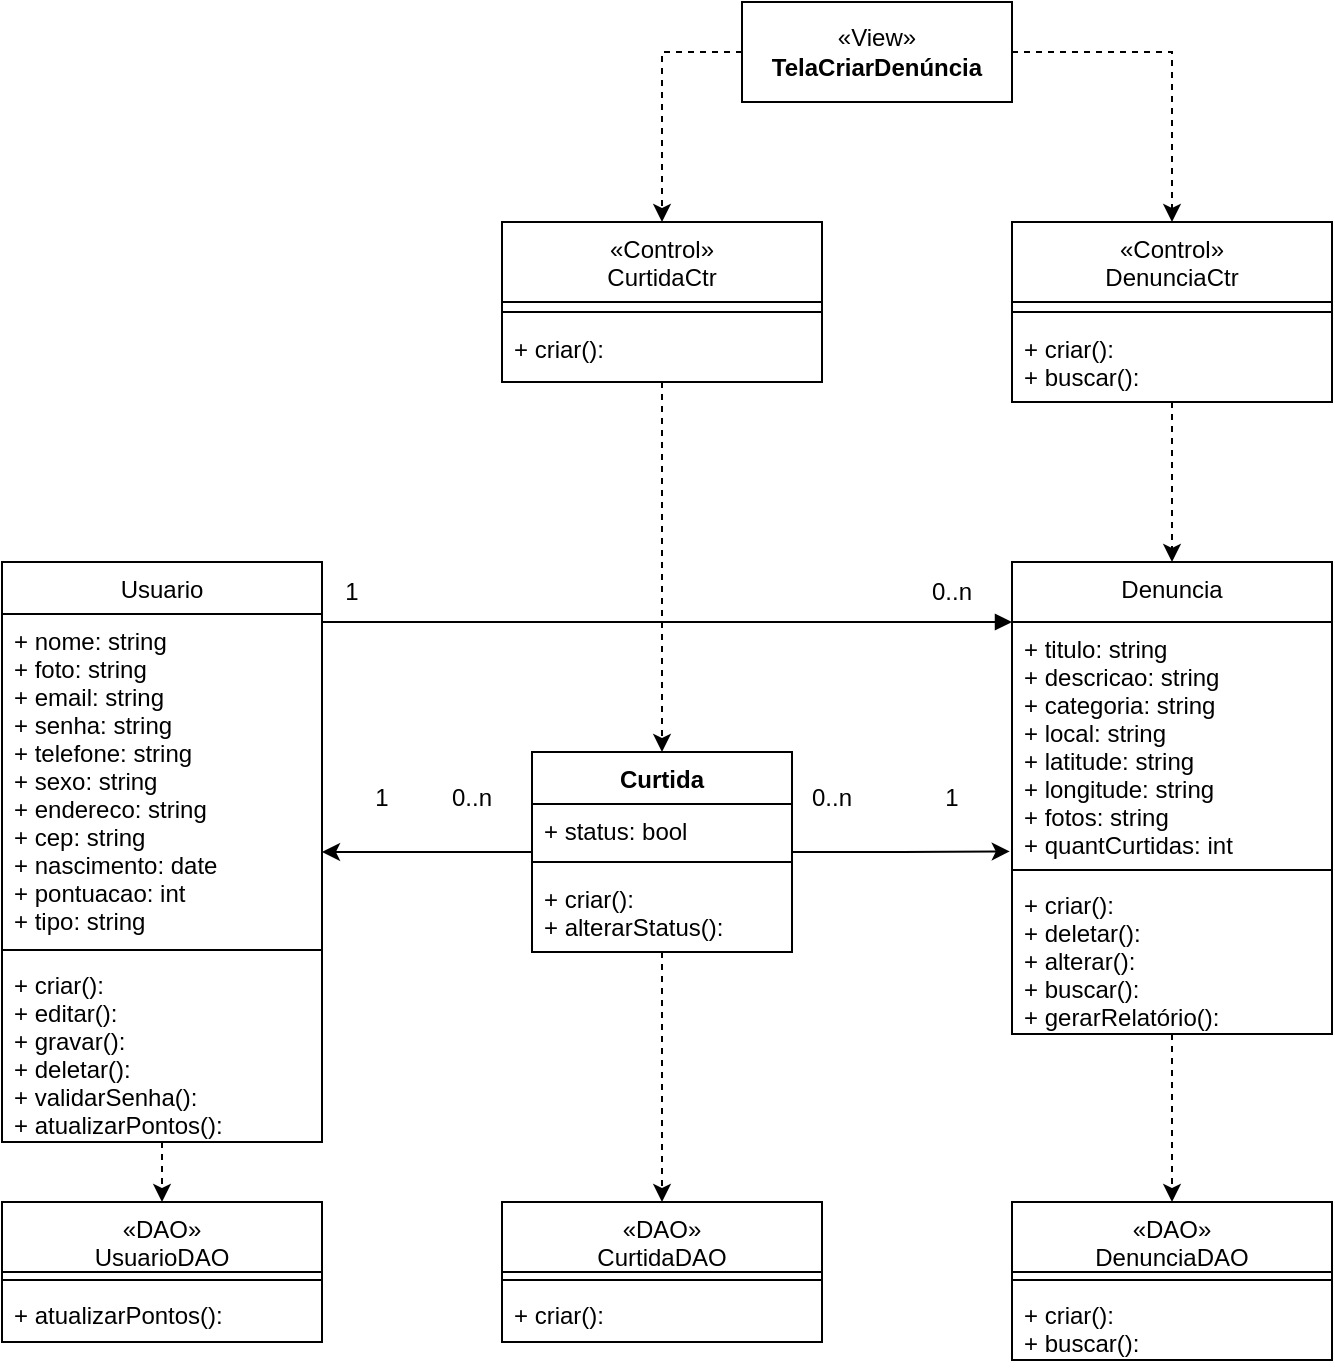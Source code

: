 <mxfile version="24.3.0" type="github">
  <diagram id="C5RBs43oDa-KdzZeNtuy" name="Page-1">
    <mxGraphModel dx="1075" dy="464" grid="1" gridSize="10" guides="1" tooltips="1" connect="1" arrows="1" fold="1" page="1" pageScale="1" pageWidth="827" pageHeight="1169" math="0" shadow="0">
      <root>
        <mxCell id="WIyWlLk6GJQsqaUBKTNV-0" />
        <mxCell id="WIyWlLk6GJQsqaUBKTNV-1" parent="WIyWlLk6GJQsqaUBKTNV-0" />
        <mxCell id="zkfFHV4jXpPFQw0GAbJ--13" value="Denuncia" style="swimlane;fontStyle=0;align=center;verticalAlign=top;childLayout=stackLayout;horizontal=1;startSize=30;horizontalStack=0;resizeParent=1;resizeLast=0;collapsible=1;marginBottom=0;rounded=0;shadow=0;strokeWidth=1;" parent="WIyWlLk6GJQsqaUBKTNV-1" vertex="1">
          <mxGeometry x="640" y="340" width="160" height="236" as="geometry">
            <mxRectangle x="340" y="380" width="170" height="26" as="alternateBounds" />
          </mxGeometry>
        </mxCell>
        <mxCell id="zkfFHV4jXpPFQw0GAbJ--1" value="+ titulo: string&#xa;+ descricao: string&#xa;+ categoria: string&#xa;+ local: string&#xa;+ latitude: string&#xa;+ longitude: string&#xa;+ fotos: string&#xa;+ quantCurtidas: int" style="text;align=left;verticalAlign=top;spacingLeft=4;spacingRight=4;overflow=hidden;rotatable=0;points=[[0,0.5],[1,0.5]];portConstraint=eastwest;" parent="zkfFHV4jXpPFQw0GAbJ--13" vertex="1">
          <mxGeometry y="30" width="160" height="120" as="geometry" />
        </mxCell>
        <mxCell id="zkfFHV4jXpPFQw0GAbJ--15" value="" style="line;html=1;strokeWidth=1;align=left;verticalAlign=middle;spacingTop=-1;spacingLeft=3;spacingRight=3;rotatable=0;labelPosition=right;points=[];portConstraint=eastwest;" parent="zkfFHV4jXpPFQw0GAbJ--13" vertex="1">
          <mxGeometry y="150" width="160" height="8" as="geometry" />
        </mxCell>
        <mxCell id="zkfFHV4jXpPFQw0GAbJ--24" value="+ criar(): &#xa;+ deletar(): &#xa;+ alterar():&#xa;+ buscar():&#xa;+ gerarRelatório(): " style="text;align=left;verticalAlign=top;spacingLeft=4;spacingRight=4;overflow=hidden;rotatable=0;points=[[0,0.5],[1,0.5]];portConstraint=eastwest;" parent="zkfFHV4jXpPFQw0GAbJ--13" vertex="1">
          <mxGeometry y="158" width="160" height="78" as="geometry" />
        </mxCell>
        <mxCell id="K4zwzbg_FfSTmaOKKm7T-9" style="edgeStyle=orthogonalEdgeStyle;rounded=0;orthogonalLoop=1;jettySize=auto;html=1;exitX=0.5;exitY=1;exitDx=0;exitDy=0;entryX=0.5;entryY=0;entryDx=0;entryDy=0;dashed=1;" parent="WIyWlLk6GJQsqaUBKTNV-1" source="L02XPanrjbVhIc1W2vfj-2" target="L02XPanrjbVhIc1W2vfj-6" edge="1">
          <mxGeometry relative="1" as="geometry" />
        </mxCell>
        <mxCell id="L02XPanrjbVhIc1W2vfj-2" value="Usuario" style="swimlane;fontStyle=0;align=center;verticalAlign=top;childLayout=stackLayout;horizontal=1;startSize=26;horizontalStack=0;resizeParent=1;resizeLast=0;collapsible=1;marginBottom=0;rounded=0;shadow=0;strokeWidth=1;" parent="WIyWlLk6GJQsqaUBKTNV-1" vertex="1">
          <mxGeometry x="135" y="340" width="160" height="290" as="geometry">
            <mxRectangle x="340" y="380" width="170" height="26" as="alternateBounds" />
          </mxGeometry>
        </mxCell>
        <mxCell id="L02XPanrjbVhIc1W2vfj-3" value="+ nome: string&#xa;+ foto: string&#xa;+ email: string&#xa;+ senha: string&#xa;+ telefone: string&#xa;+ sexo: string&#xa;+ endereco: string&#xa;+ cep: string&#xa;+ nascimento: date&#xa;+ pontuacao: int&#xa;+ tipo: string " style="text;align=left;verticalAlign=top;spacingLeft=4;spacingRight=4;overflow=hidden;rotatable=0;points=[[0,0.5],[1,0.5]];portConstraint=eastwest;" parent="L02XPanrjbVhIc1W2vfj-2" vertex="1">
          <mxGeometry y="26" width="160" height="164" as="geometry" />
        </mxCell>
        <mxCell id="L02XPanrjbVhIc1W2vfj-4" value="" style="line;html=1;strokeWidth=1;align=left;verticalAlign=middle;spacingTop=-1;spacingLeft=3;spacingRight=3;rotatable=0;labelPosition=right;points=[];portConstraint=eastwest;" parent="L02XPanrjbVhIc1W2vfj-2" vertex="1">
          <mxGeometry y="190" width="160" height="8" as="geometry" />
        </mxCell>
        <mxCell id="L02XPanrjbVhIc1W2vfj-41" value="+ criar():&#xa;+ editar(): &#xa;+ gravar():&#xa;+ deletar(): &#xa;+ validarSenha():&#xa;+ atualizarPontos():" style="text;align=left;verticalAlign=top;spacingLeft=4;spacingRight=4;overflow=hidden;rotatable=0;points=[[0,0.5],[1,0.5]];portConstraint=eastwest;" parent="L02XPanrjbVhIc1W2vfj-2" vertex="1">
          <mxGeometry y="198" width="160" height="92" as="geometry" />
        </mxCell>
        <mxCell id="L02XPanrjbVhIc1W2vfj-6" value="«DAO»&#xa;UsuarioDAO&#xa;" style="swimlane;fontStyle=0;align=center;verticalAlign=top;childLayout=stackLayout;horizontal=1;startSize=35;horizontalStack=0;resizeParent=1;resizeLast=0;collapsible=1;marginBottom=0;rounded=0;shadow=0;strokeWidth=1;" parent="WIyWlLk6GJQsqaUBKTNV-1" vertex="1">
          <mxGeometry x="135" y="660" width="160" height="70" as="geometry">
            <mxRectangle x="340" y="380" width="170" height="26" as="alternateBounds" />
          </mxGeometry>
        </mxCell>
        <mxCell id="L02XPanrjbVhIc1W2vfj-8" value="" style="line;html=1;strokeWidth=1;align=left;verticalAlign=middle;spacingTop=-1;spacingLeft=3;spacingRight=3;rotatable=0;labelPosition=right;points=[];portConstraint=eastwest;" parent="L02XPanrjbVhIc1W2vfj-6" vertex="1">
          <mxGeometry y="35" width="160" height="8" as="geometry" />
        </mxCell>
        <mxCell id="xXKQo2chUO3BDXBdIpcK-14" value="+ atualizarPontos():" style="text;align=left;verticalAlign=top;spacingLeft=4;spacingRight=4;overflow=hidden;rotatable=0;points=[[0,0.5],[1,0.5]];portConstraint=eastwest;" parent="L02XPanrjbVhIc1W2vfj-6" vertex="1">
          <mxGeometry y="43" width="160" height="27" as="geometry" />
        </mxCell>
        <mxCell id="L02XPanrjbVhIc1W2vfj-28" style="edgeStyle=orthogonalEdgeStyle;rounded=0;orthogonalLoop=1;jettySize=auto;html=1;exitX=0.5;exitY=1;exitDx=0;exitDy=0;entryX=0.5;entryY=0;entryDx=0;entryDy=0;dashed=1;" parent="WIyWlLk6GJQsqaUBKTNV-1" source="zkfFHV4jXpPFQw0GAbJ--13" target="xXKQo2chUO3BDXBdIpcK-11" edge="1">
          <mxGeometry relative="1" as="geometry">
            <mxPoint x="720" y="645" as="targetPoint" />
          </mxGeometry>
        </mxCell>
        <mxCell id="L02XPanrjbVhIc1W2vfj-31" style="edgeStyle=orthogonalEdgeStyle;rounded=0;orthogonalLoop=1;jettySize=auto;html=1;entryX=0.5;entryY=0;entryDx=0;entryDy=0;dashed=1;exitX=1;exitY=0.5;exitDx=0;exitDy=0;" parent="WIyWlLk6GJQsqaUBKTNV-1" source="L02XPanrjbVhIc1W2vfj-29" target="L02XPanrjbVhIc1W2vfj-38" edge="1">
          <mxGeometry relative="1" as="geometry">
            <mxPoint x="590" y="135" as="targetPoint" />
          </mxGeometry>
        </mxCell>
        <mxCell id="TuJRcrng0AjiM7fJac34-30" style="edgeStyle=orthogonalEdgeStyle;rounded=0;orthogonalLoop=1;jettySize=auto;html=1;entryX=0.5;entryY=0;entryDx=0;entryDy=0;dashed=1;exitX=0;exitY=0.5;exitDx=0;exitDy=0;" parent="WIyWlLk6GJQsqaUBKTNV-1" source="L02XPanrjbVhIc1W2vfj-29" target="TuJRcrng0AjiM7fJac34-1" edge="1">
          <mxGeometry relative="1" as="geometry" />
        </mxCell>
        <mxCell id="L02XPanrjbVhIc1W2vfj-29" value="«View»&lt;br&gt;&lt;b&gt;TelaCriarDenúncia&lt;br&gt;&lt;/b&gt;" style="html=1;whiteSpace=wrap;" parent="WIyWlLk6GJQsqaUBKTNV-1" vertex="1">
          <mxGeometry x="505" y="60" width="135" height="50" as="geometry" />
        </mxCell>
        <mxCell id="L02XPanrjbVhIc1W2vfj-32" style="edgeStyle=orthogonalEdgeStyle;rounded=0;orthogonalLoop=1;jettySize=auto;html=1;exitX=0.5;exitY=1;exitDx=0;exitDy=0;entryX=0.5;entryY=0;entryDx=0;entryDy=0;dashed=1;" parent="WIyWlLk6GJQsqaUBKTNV-1" source="L02XPanrjbVhIc1W2vfj-38" target="zkfFHV4jXpPFQw0GAbJ--13" edge="1">
          <mxGeometry relative="1" as="geometry">
            <mxPoint x="562.5" y="160" as="sourcePoint" />
          </mxGeometry>
        </mxCell>
        <mxCell id="L02XPanrjbVhIc1W2vfj-38" value="«Control»&#xa;DenunciaCtr" style="swimlane;fontStyle=0;align=center;verticalAlign=top;childLayout=stackLayout;horizontal=1;startSize=40;horizontalStack=0;resizeParent=1;resizeLast=0;collapsible=1;marginBottom=0;rounded=0;shadow=0;strokeWidth=1;" parent="WIyWlLk6GJQsqaUBKTNV-1" vertex="1">
          <mxGeometry x="640" y="170" width="160" height="90" as="geometry">
            <mxRectangle x="340" y="380" width="170" height="26" as="alternateBounds" />
          </mxGeometry>
        </mxCell>
        <mxCell id="L02XPanrjbVhIc1W2vfj-39" value="" style="line;html=1;strokeWidth=1;align=left;verticalAlign=middle;spacingTop=-1;spacingLeft=3;spacingRight=3;rotatable=0;labelPosition=right;points=[];portConstraint=eastwest;" parent="L02XPanrjbVhIc1W2vfj-38" vertex="1">
          <mxGeometry y="40" width="160" height="10" as="geometry" />
        </mxCell>
        <mxCell id="xXKQo2chUO3BDXBdIpcK-4" value="+ criar():&#xa;+ buscar():" style="text;align=left;verticalAlign=top;spacingLeft=4;spacingRight=4;overflow=hidden;rotatable=0;points=[[0,0.5],[1,0.5]];portConstraint=eastwest;" parent="L02XPanrjbVhIc1W2vfj-38" vertex="1">
          <mxGeometry y="50" width="160" height="36" as="geometry" />
        </mxCell>
        <mxCell id="K4zwzbg_FfSTmaOKKm7T-0" value="1" style="text;html=1;align=center;verticalAlign=middle;whiteSpace=wrap;rounded=0;" parent="WIyWlLk6GJQsqaUBKTNV-1" vertex="1">
          <mxGeometry x="280" y="340" width="60" height="30" as="geometry" />
        </mxCell>
        <mxCell id="K4zwzbg_FfSTmaOKKm7T-1" value="0..n" style="text;html=1;align=center;verticalAlign=middle;whiteSpace=wrap;rounded=0;" parent="WIyWlLk6GJQsqaUBKTNV-1" vertex="1">
          <mxGeometry x="580" y="340" width="60" height="30" as="geometry" />
        </mxCell>
        <mxCell id="K4zwzbg_FfSTmaOKKm7T-13" value="" style="endArrow=block;endFill=1;html=1;edgeStyle=orthogonalEdgeStyle;align=left;verticalAlign=top;rounded=0;" parent="WIyWlLk6GJQsqaUBKTNV-1" target="zkfFHV4jXpPFQw0GAbJ--13" edge="1">
          <mxGeometry x="-1" relative="1" as="geometry">
            <mxPoint x="295" y="381" as="sourcePoint" />
            <mxPoint x="440" y="370" as="targetPoint" />
            <Array as="points">
              <mxPoint x="295" y="370" />
            </Array>
          </mxGeometry>
        </mxCell>
        <mxCell id="xXKQo2chUO3BDXBdIpcK-11" value="«DAO»&#xa;DenunciaDAO&#xa;" style="swimlane;fontStyle=0;align=center;verticalAlign=top;childLayout=stackLayout;horizontal=1;startSize=35;horizontalStack=0;resizeParent=1;resizeLast=0;collapsible=1;marginBottom=0;rounded=0;shadow=0;strokeWidth=1;" parent="WIyWlLk6GJQsqaUBKTNV-1" vertex="1">
          <mxGeometry x="640" y="660" width="160" height="79" as="geometry">
            <mxRectangle x="340" y="380" width="170" height="26" as="alternateBounds" />
          </mxGeometry>
        </mxCell>
        <mxCell id="xXKQo2chUO3BDXBdIpcK-12" value="" style="line;html=1;strokeWidth=1;align=left;verticalAlign=middle;spacingTop=-1;spacingLeft=3;spacingRight=3;rotatable=0;labelPosition=right;points=[];portConstraint=eastwest;" parent="xXKQo2chUO3BDXBdIpcK-11" vertex="1">
          <mxGeometry y="35" width="160" height="8" as="geometry" />
        </mxCell>
        <mxCell id="xXKQo2chUO3BDXBdIpcK-13" value="+ criar():&#xa;+ buscar():" style="text;align=left;verticalAlign=top;spacingLeft=4;spacingRight=4;overflow=hidden;rotatable=0;points=[[0,0.5],[1,0.5]];portConstraint=eastwest;" parent="xXKQo2chUO3BDXBdIpcK-11" vertex="1">
          <mxGeometry y="43" width="160" height="36" as="geometry" />
        </mxCell>
        <mxCell id="TuJRcrng0AjiM7fJac34-0" style="edgeStyle=orthogonalEdgeStyle;rounded=0;orthogonalLoop=1;jettySize=auto;html=1;entryX=0.5;entryY=0;entryDx=0;entryDy=0;dashed=1;" parent="WIyWlLk6GJQsqaUBKTNV-1" source="TuJRcrng0AjiM7fJac34-1" target="TuJRcrng0AjiM7fJac34-10" edge="1">
          <mxGeometry relative="1" as="geometry" />
        </mxCell>
        <mxCell id="TuJRcrng0AjiM7fJac34-1" value="«Control»&#xa;CurtidaCtr" style="swimlane;fontStyle=0;align=center;verticalAlign=top;childLayout=stackLayout;horizontal=1;startSize=40;horizontalStack=0;resizeParent=1;resizeLast=0;collapsible=1;marginBottom=0;rounded=0;shadow=0;strokeWidth=1;" parent="WIyWlLk6GJQsqaUBKTNV-1" vertex="1">
          <mxGeometry x="385" y="170" width="160" height="80" as="geometry">
            <mxRectangle x="340" y="380" width="170" height="26" as="alternateBounds" />
          </mxGeometry>
        </mxCell>
        <mxCell id="TuJRcrng0AjiM7fJac34-2" value="" style="line;html=1;strokeWidth=1;align=left;verticalAlign=middle;spacingTop=-1;spacingLeft=3;spacingRight=3;rotatable=0;labelPosition=right;points=[];portConstraint=eastwest;" parent="TuJRcrng0AjiM7fJac34-1" vertex="1">
          <mxGeometry y="40" width="160" height="10" as="geometry" />
        </mxCell>
        <mxCell id="TuJRcrng0AjiM7fJac34-3" value="+ criar():" style="text;align=left;verticalAlign=top;spacingLeft=4;spacingRight=4;overflow=hidden;rotatable=0;points=[[0,0.5],[1,0.5]];portConstraint=eastwest;" parent="TuJRcrng0AjiM7fJac34-1" vertex="1">
          <mxGeometry y="50" width="160" height="30" as="geometry" />
        </mxCell>
        <mxCell id="TuJRcrng0AjiM7fJac34-9" style="edgeStyle=orthogonalEdgeStyle;rounded=0;orthogonalLoop=1;jettySize=auto;html=1;entryX=0.5;entryY=0;entryDx=0;entryDy=0;dashed=1;" parent="WIyWlLk6GJQsqaUBKTNV-1" source="TuJRcrng0AjiM7fJac34-10" target="TuJRcrng0AjiM7fJac34-20" edge="1">
          <mxGeometry relative="1" as="geometry" />
        </mxCell>
        <mxCell id="TuJRcrng0AjiM7fJac34-23" style="edgeStyle=orthogonalEdgeStyle;rounded=0;orthogonalLoop=1;jettySize=auto;html=1;entryX=-0.007;entryY=0.956;entryDx=0;entryDy=0;entryPerimeter=0;" parent="WIyWlLk6GJQsqaUBKTNV-1" source="TuJRcrng0AjiM7fJac34-10" target="zkfFHV4jXpPFQw0GAbJ--1" edge="1">
          <mxGeometry relative="1" as="geometry" />
        </mxCell>
        <mxCell id="TuJRcrng0AjiM7fJac34-24" style="edgeStyle=orthogonalEdgeStyle;rounded=0;orthogonalLoop=1;jettySize=auto;html=1;" parent="WIyWlLk6GJQsqaUBKTNV-1" source="TuJRcrng0AjiM7fJac34-10" target="L02XPanrjbVhIc1W2vfj-2" edge="1">
          <mxGeometry relative="1" as="geometry" />
        </mxCell>
        <mxCell id="TuJRcrng0AjiM7fJac34-10" value="Curtida" style="swimlane;fontStyle=1;align=center;verticalAlign=top;childLayout=stackLayout;horizontal=1;startSize=26;horizontalStack=0;resizeParent=1;resizeParentMax=0;resizeLast=0;collapsible=1;marginBottom=0;whiteSpace=wrap;html=1;" parent="WIyWlLk6GJQsqaUBKTNV-1" vertex="1">
          <mxGeometry x="400" y="435" width="130" height="100" as="geometry">
            <mxRectangle x="318.5" y="230" width="80" height="30" as="alternateBounds" />
          </mxGeometry>
        </mxCell>
        <mxCell id="TuJRcrng0AjiM7fJac34-11" value="+ status: bool" style="text;strokeColor=none;fillColor=none;align=left;verticalAlign=top;spacingLeft=4;spacingRight=4;overflow=hidden;rotatable=0;points=[[0,0.5],[1,0.5]];portConstraint=eastwest;whiteSpace=wrap;html=1;" parent="TuJRcrng0AjiM7fJac34-10" vertex="1">
          <mxGeometry y="26" width="130" height="24" as="geometry" />
        </mxCell>
        <mxCell id="TuJRcrng0AjiM7fJac34-12" value="" style="line;strokeWidth=1;fillColor=none;align=left;verticalAlign=middle;spacingTop=-1;spacingLeft=3;spacingRight=3;rotatable=0;labelPosition=right;points=[];portConstraint=eastwest;strokeColor=inherit;" parent="TuJRcrng0AjiM7fJac34-10" vertex="1">
          <mxGeometry y="50" width="130" height="10" as="geometry" />
        </mxCell>
        <mxCell id="TuJRcrng0AjiM7fJac34-13" value="+ criar():&#xa;+ alterarStatus(): " style="text;align=left;verticalAlign=top;spacingLeft=4;spacingRight=4;overflow=hidden;rotatable=0;points=[[0,0.5],[1,0.5]];portConstraint=eastwest;" parent="TuJRcrng0AjiM7fJac34-10" vertex="1">
          <mxGeometry y="60" width="130" height="40" as="geometry" />
        </mxCell>
        <mxCell id="TuJRcrng0AjiM7fJac34-20" value="«DAO»&#xa;CurtidaDAO&#xa;" style="swimlane;fontStyle=0;align=center;verticalAlign=top;childLayout=stackLayout;horizontal=1;startSize=35;horizontalStack=0;resizeParent=1;resizeLast=0;collapsible=1;marginBottom=0;rounded=0;shadow=0;strokeWidth=1;" parent="WIyWlLk6GJQsqaUBKTNV-1" vertex="1">
          <mxGeometry x="385" y="660" width="160" height="70" as="geometry">
            <mxRectangle x="340" y="380" width="170" height="26" as="alternateBounds" />
          </mxGeometry>
        </mxCell>
        <mxCell id="TuJRcrng0AjiM7fJac34-21" value="" style="line;html=1;strokeWidth=1;align=left;verticalAlign=middle;spacingTop=-1;spacingLeft=3;spacingRight=3;rotatable=0;labelPosition=right;points=[];portConstraint=eastwest;" parent="TuJRcrng0AjiM7fJac34-20" vertex="1">
          <mxGeometry y="35" width="160" height="8" as="geometry" />
        </mxCell>
        <mxCell id="TuJRcrng0AjiM7fJac34-22" value="+ criar():&#xa;" style="text;align=left;verticalAlign=top;spacingLeft=4;spacingRight=4;overflow=hidden;rotatable=0;points=[[0,0.5],[1,0.5]];portConstraint=eastwest;" parent="TuJRcrng0AjiM7fJac34-20" vertex="1">
          <mxGeometry y="43" width="160" height="27" as="geometry" />
        </mxCell>
        <mxCell id="TuJRcrng0AjiM7fJac34-25" value="0..n" style="text;html=1;align=center;verticalAlign=middle;whiteSpace=wrap;rounded=0;" parent="WIyWlLk6GJQsqaUBKTNV-1" vertex="1">
          <mxGeometry x="340" y="443" width="60" height="30" as="geometry" />
        </mxCell>
        <mxCell id="TuJRcrng0AjiM7fJac34-26" value="1" style="text;html=1;align=center;verticalAlign=middle;whiteSpace=wrap;rounded=0;" parent="WIyWlLk6GJQsqaUBKTNV-1" vertex="1">
          <mxGeometry x="295" y="443" width="60" height="30" as="geometry" />
        </mxCell>
        <mxCell id="TuJRcrng0AjiM7fJac34-27" value="0..n" style="text;html=1;align=center;verticalAlign=middle;whiteSpace=wrap;rounded=0;" parent="WIyWlLk6GJQsqaUBKTNV-1" vertex="1">
          <mxGeometry x="520" y="443" width="60" height="30" as="geometry" />
        </mxCell>
        <mxCell id="TuJRcrng0AjiM7fJac34-28" value="1" style="text;html=1;align=center;verticalAlign=middle;whiteSpace=wrap;rounded=0;" parent="WIyWlLk6GJQsqaUBKTNV-1" vertex="1">
          <mxGeometry x="580" y="443" width="60" height="30" as="geometry" />
        </mxCell>
      </root>
    </mxGraphModel>
  </diagram>
</mxfile>
